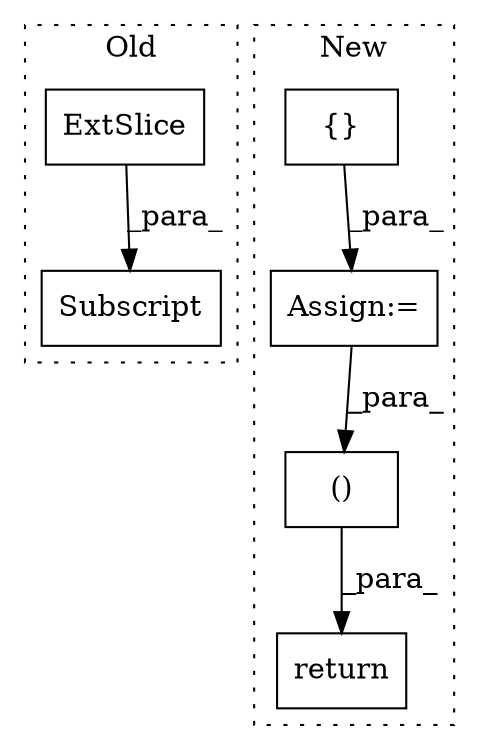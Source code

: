 digraph G {
subgraph cluster0 {
1 [label="ExtSlice" a="85" s="1724" l="10" shape="box"];
3 [label="Subscript" a="63" s="1724,0" l="58,0" shape="box"];
label = "Old";
style="dotted";
}
subgraph cluster1 {
2 [label="()" a="54" s="2464" l="27" shape="box"];
4 [label="return" a="93" s="2447" l="7" shape="box"];
5 [label="Assign:=" a="68" s="2332" l="3" shape="box"];
6 [label="{}" a="59" s="985,985" l="2,1" shape="box"];
label = "New";
style="dotted";
}
1 -> 3 [label="_para_"];
2 -> 4 [label="_para_"];
5 -> 2 [label="_para_"];
6 -> 5 [label="_para_"];
}